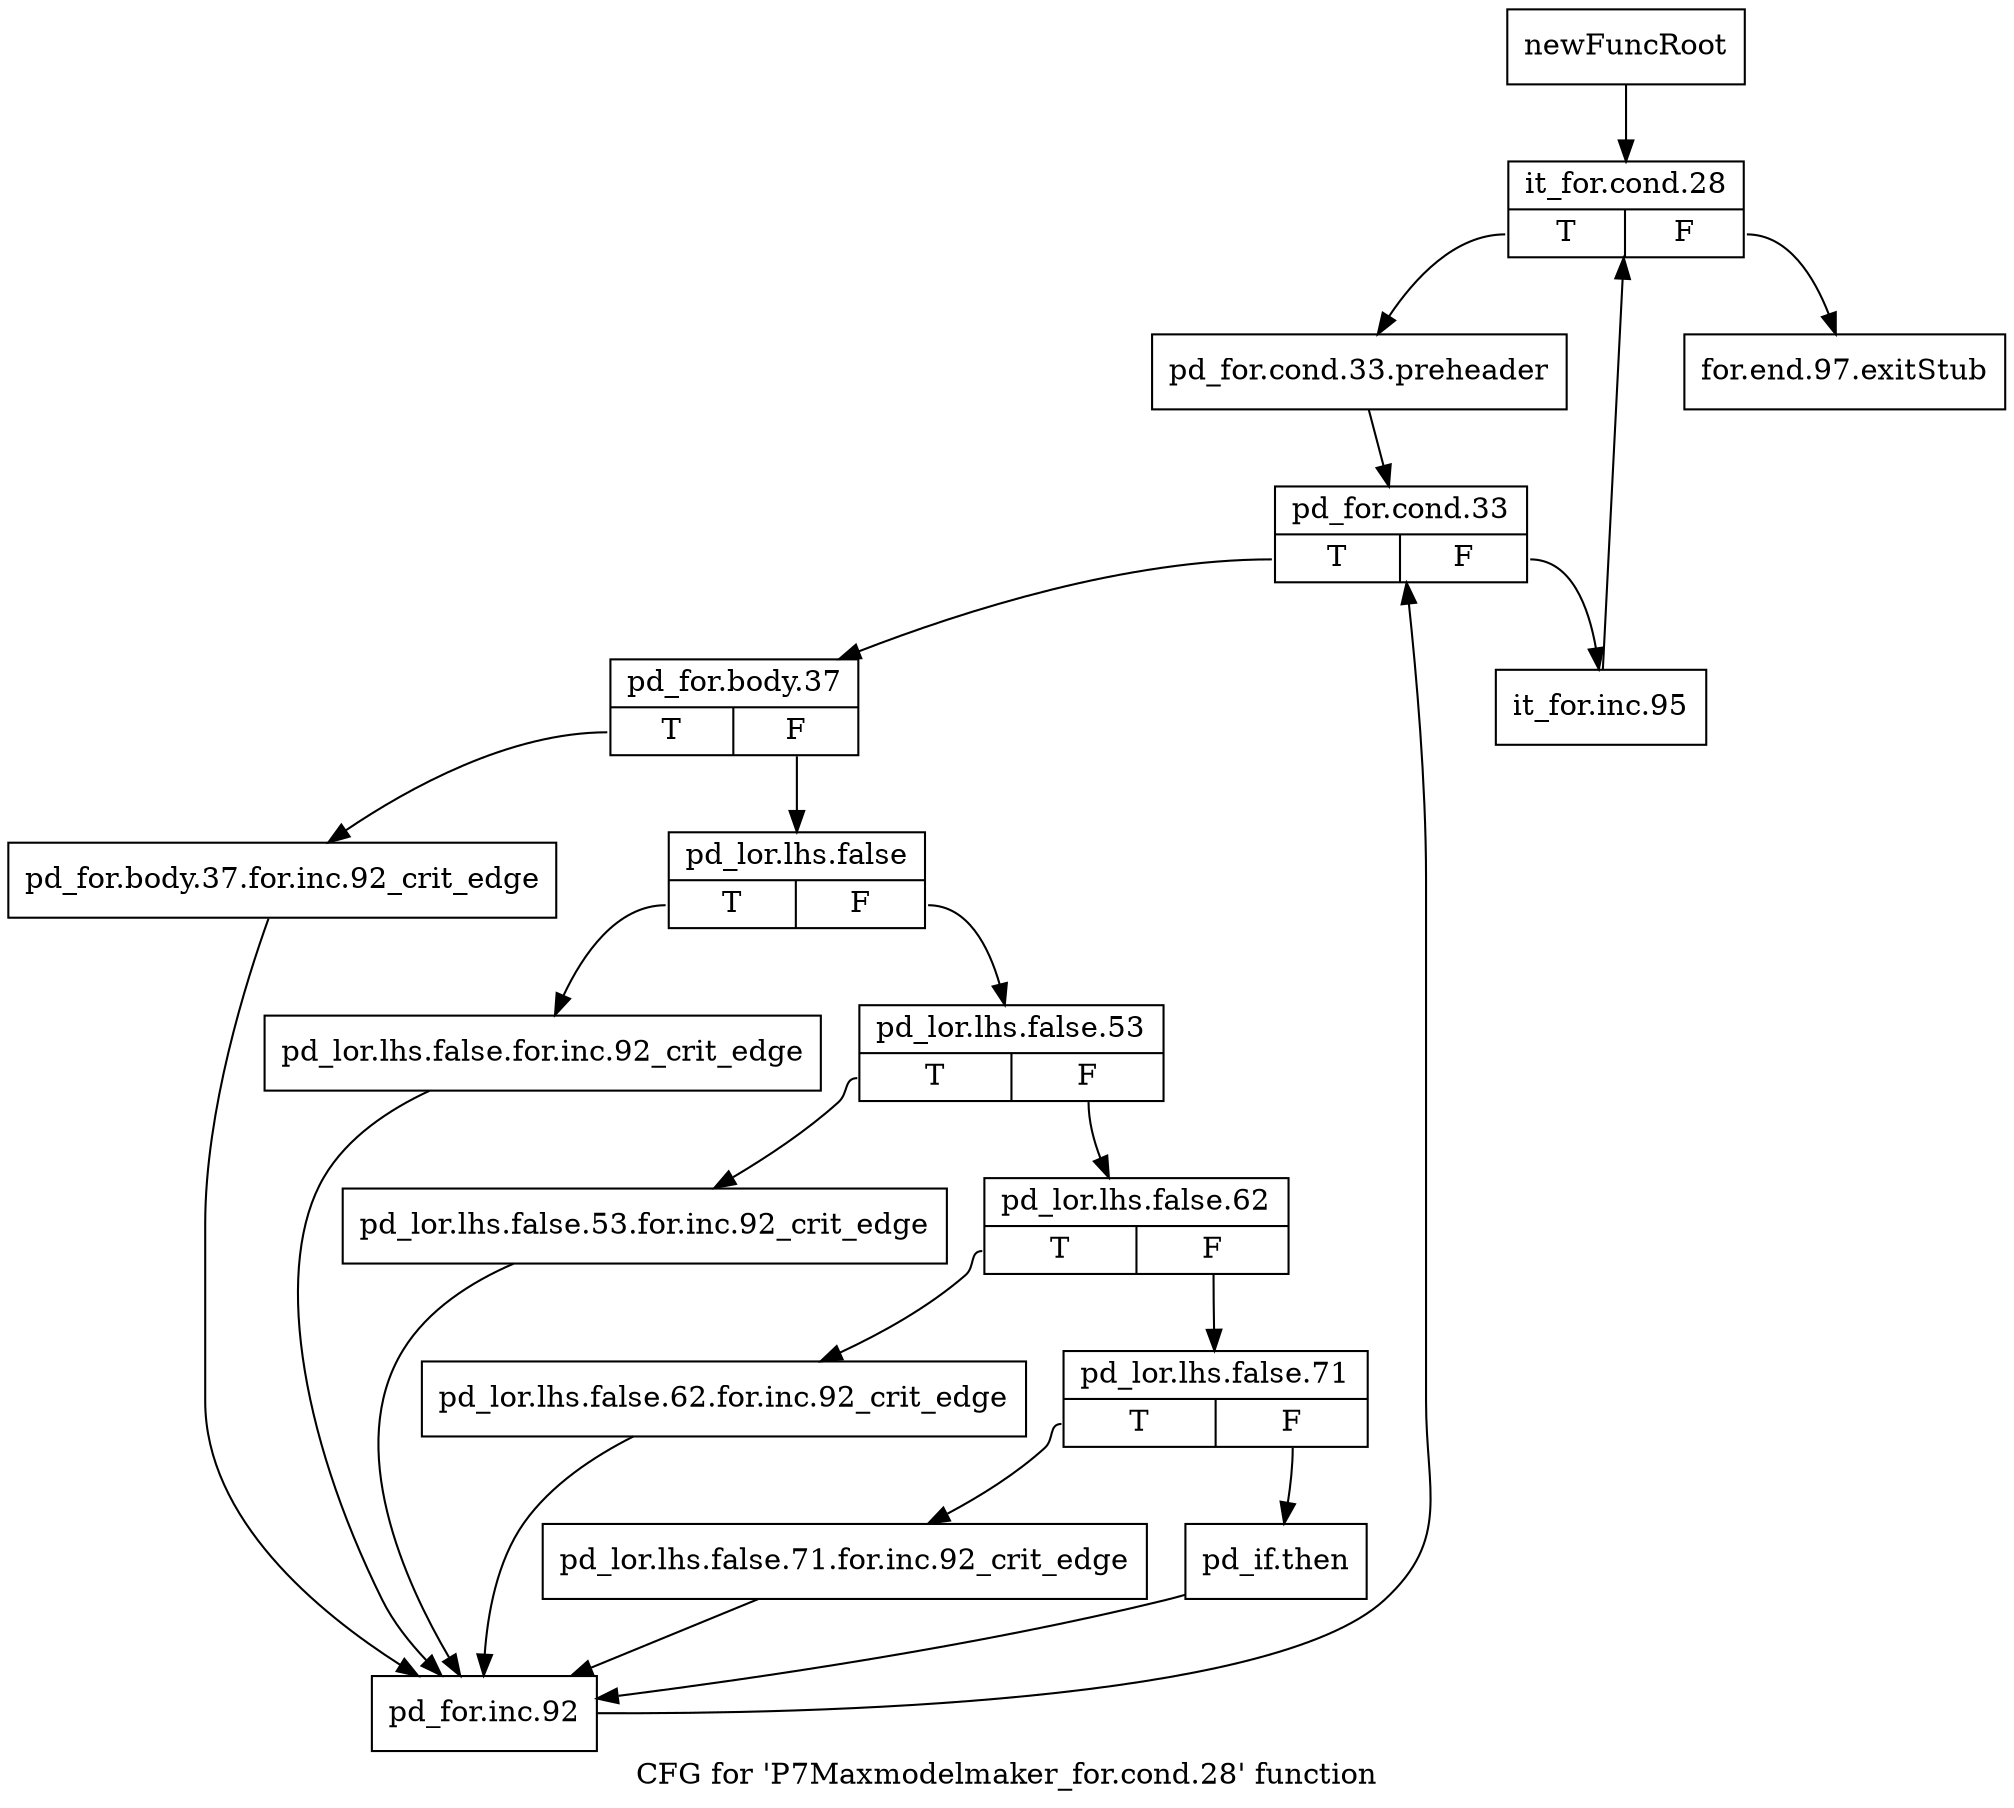 digraph "CFG for 'P7Maxmodelmaker_for.cond.28' function" {
	label="CFG for 'P7Maxmodelmaker_for.cond.28' function";

	Node0x317c510 [shape=record,label="{newFuncRoot}"];
	Node0x317c510 -> Node0x317c5b0;
	Node0x317c560 [shape=record,label="{for.end.97.exitStub}"];
	Node0x317c5b0 [shape=record,label="{it_for.cond.28|{<s0>T|<s1>F}}"];
	Node0x317c5b0:s0 -> Node0x317c600;
	Node0x317c5b0:s1 -> Node0x317c560;
	Node0x317c600 [shape=record,label="{pd_for.cond.33.preheader}"];
	Node0x317c600 -> Node0x317c650;
	Node0x317c650 [shape=record,label="{pd_for.cond.33|{<s0>T|<s1>F}}"];
	Node0x317c650:s0 -> Node0x317c6f0;
	Node0x317c650:s1 -> Node0x317c6a0;
	Node0x317c6a0 [shape=record,label="{it_for.inc.95}"];
	Node0x317c6a0 -> Node0x317c5b0;
	Node0x317c6f0 [shape=record,label="{pd_for.body.37|{<s0>T|<s1>F}}"];
	Node0x317c6f0:s0 -> Node0x317ca10;
	Node0x317c6f0:s1 -> Node0x317c740;
	Node0x317c740 [shape=record,label="{pd_lor.lhs.false|{<s0>T|<s1>F}}"];
	Node0x317c740:s0 -> Node0x317c9c0;
	Node0x317c740:s1 -> Node0x317c790;
	Node0x317c790 [shape=record,label="{pd_lor.lhs.false.53|{<s0>T|<s1>F}}"];
	Node0x317c790:s0 -> Node0x317c970;
	Node0x317c790:s1 -> Node0x317c7e0;
	Node0x317c7e0 [shape=record,label="{pd_lor.lhs.false.62|{<s0>T|<s1>F}}"];
	Node0x317c7e0:s0 -> Node0x317c920;
	Node0x317c7e0:s1 -> Node0x317c830;
	Node0x317c830 [shape=record,label="{pd_lor.lhs.false.71|{<s0>T|<s1>F}}"];
	Node0x317c830:s0 -> Node0x317c8d0;
	Node0x317c830:s1 -> Node0x317c880;
	Node0x317c880 [shape=record,label="{pd_if.then}"];
	Node0x317c880 -> Node0x317ca60;
	Node0x317c8d0 [shape=record,label="{pd_lor.lhs.false.71.for.inc.92_crit_edge}"];
	Node0x317c8d0 -> Node0x317ca60;
	Node0x317c920 [shape=record,label="{pd_lor.lhs.false.62.for.inc.92_crit_edge}"];
	Node0x317c920 -> Node0x317ca60;
	Node0x317c970 [shape=record,label="{pd_lor.lhs.false.53.for.inc.92_crit_edge}"];
	Node0x317c970 -> Node0x317ca60;
	Node0x317c9c0 [shape=record,label="{pd_lor.lhs.false.for.inc.92_crit_edge}"];
	Node0x317c9c0 -> Node0x317ca60;
	Node0x317ca10 [shape=record,label="{pd_for.body.37.for.inc.92_crit_edge}"];
	Node0x317ca10 -> Node0x317ca60;
	Node0x317ca60 [shape=record,label="{pd_for.inc.92}"];
	Node0x317ca60 -> Node0x317c650;
}
